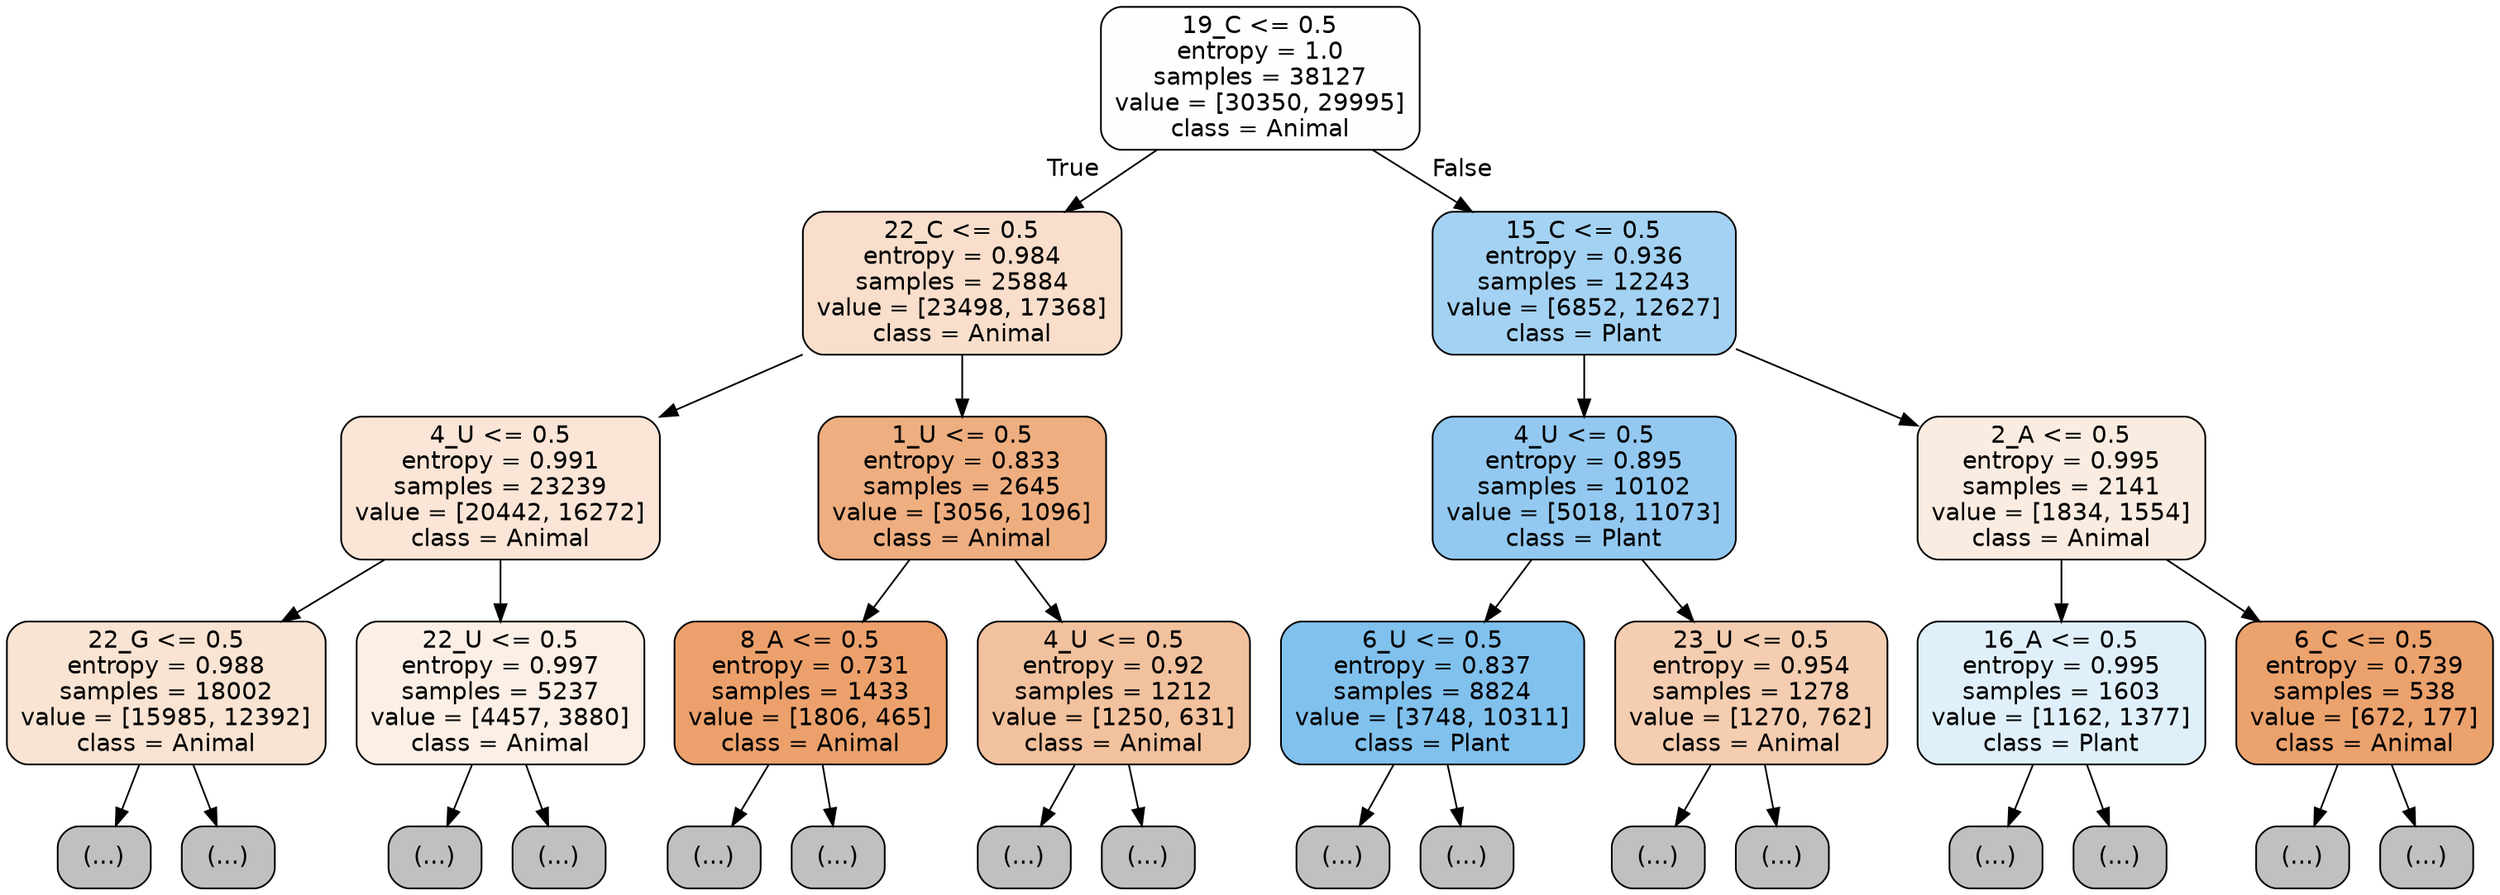digraph Tree {
node [shape=box, style="filled, rounded", color="black", fontname="helvetica"] ;
edge [fontname="helvetica"] ;
0 [label="19_C <= 0.5\nentropy = 1.0\nsamples = 38127\nvalue = [30350, 29995]\nclass = Animal", fillcolor="#fffefd"] ;
1 [label="22_C <= 0.5\nentropy = 0.984\nsamples = 25884\nvalue = [23498, 17368]\nclass = Animal", fillcolor="#f8decb"] ;
0 -> 1 [labeldistance=2.5, labelangle=45, headlabel="True"] ;
2 [label="4_U <= 0.5\nentropy = 0.991\nsamples = 23239\nvalue = [20442, 16272]\nclass = Animal", fillcolor="#fae5d7"] ;
1 -> 2 ;
3 [label="22_G <= 0.5\nentropy = 0.988\nsamples = 18002\nvalue = [15985, 12392]\nclass = Animal", fillcolor="#f9e3d2"] ;
2 -> 3 ;
4 [label="(...)", fillcolor="#C0C0C0"] ;
3 -> 4 ;
7495 [label="(...)", fillcolor="#C0C0C0"] ;
3 -> 7495 ;
8698 [label="22_U <= 0.5\nentropy = 0.997\nsamples = 5237\nvalue = [4457, 3880]\nclass = Animal", fillcolor="#fcefe5"] ;
2 -> 8698 ;
8699 [label="(...)", fillcolor="#C0C0C0"] ;
8698 -> 8699 ;
11006 [label="(...)", fillcolor="#C0C0C0"] ;
8698 -> 11006 ;
11325 [label="1_U <= 0.5\nentropy = 0.833\nsamples = 2645\nvalue = [3056, 1096]\nclass = Animal", fillcolor="#eeae80"] ;
1 -> 11325 ;
11326 [label="8_A <= 0.5\nentropy = 0.731\nsamples = 1433\nvalue = [1806, 465]\nclass = Animal", fillcolor="#eca16c"] ;
11325 -> 11326 ;
11327 [label="(...)", fillcolor="#C0C0C0"] ;
11326 -> 11327 ;
11898 [label="(...)", fillcolor="#C0C0C0"] ;
11326 -> 11898 ;
12033 [label="4_U <= 0.5\nentropy = 0.92\nsamples = 1212\nvalue = [1250, 631]\nclass = Animal", fillcolor="#f2c19d"] ;
11325 -> 12033 ;
12034 [label="(...)", fillcolor="#C0C0C0"] ;
12033 -> 12034 ;
12451 [label="(...)", fillcolor="#C0C0C0"] ;
12033 -> 12451 ;
12578 [label="15_C <= 0.5\nentropy = 0.936\nsamples = 12243\nvalue = [6852, 12627]\nclass = Plant", fillcolor="#a4d2f3"] ;
0 -> 12578 [labeldistance=2.5, labelangle=-45, headlabel="False"] ;
12579 [label="4_U <= 0.5\nentropy = 0.895\nsamples = 10102\nvalue = [5018, 11073]\nclass = Plant", fillcolor="#93c9f1"] ;
12578 -> 12579 ;
12580 [label="6_U <= 0.5\nentropy = 0.837\nsamples = 8824\nvalue = [3748, 10311]\nclass = Plant", fillcolor="#81c1ee"] ;
12579 -> 12580 ;
12581 [label="(...)", fillcolor="#C0C0C0"] ;
12580 -> 12581 ;
14464 [label="(...)", fillcolor="#C0C0C0"] ;
12580 -> 14464 ;
15113 [label="23_U <= 0.5\nentropy = 0.954\nsamples = 1278\nvalue = [1270, 762]\nclass = Animal", fillcolor="#f5cdb0"] ;
12579 -> 15113 ;
15114 [label="(...)", fillcolor="#C0C0C0"] ;
15113 -> 15114 ;
15821 [label="(...)", fillcolor="#C0C0C0"] ;
15113 -> 15821 ;
15852 [label="2_A <= 0.5\nentropy = 0.995\nsamples = 2141\nvalue = [1834, 1554]\nclass = Animal", fillcolor="#fbece1"] ;
12578 -> 15852 ;
15853 [label="16_A <= 0.5\nentropy = 0.995\nsamples = 1603\nvalue = [1162, 1377]\nclass = Plant", fillcolor="#e0f0fb"] ;
15852 -> 15853 ;
15854 [label="(...)", fillcolor="#C0C0C0"] ;
15853 -> 15854 ;
16401 [label="(...)", fillcolor="#C0C0C0"] ;
15853 -> 16401 ;
16586 [label="6_C <= 0.5\nentropy = 0.739\nsamples = 538\nvalue = [672, 177]\nclass = Animal", fillcolor="#eca26d"] ;
15852 -> 16586 ;
16587 [label="(...)", fillcolor="#C0C0C0"] ;
16586 -> 16587 ;
16710 [label="(...)", fillcolor="#C0C0C0"] ;
16586 -> 16710 ;
}